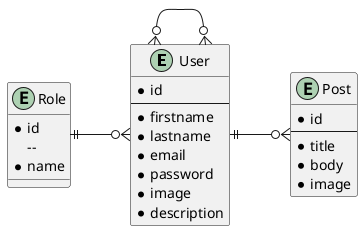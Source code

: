 @startuml erd

left to right direction 

entity "User" as user { 
    * id 
    --
    * firstname
    * lastname 
    * email 
    * password 
    * image 
    * description
}

entity "Post" as post { 
    * id 
    --
    * title 
    * body
    * image
}

entity "Role" as role {
    * id 
    --  
    * name
}

user ||--o{ post
role ||--o{ user
user }o--o{ user

@enduml